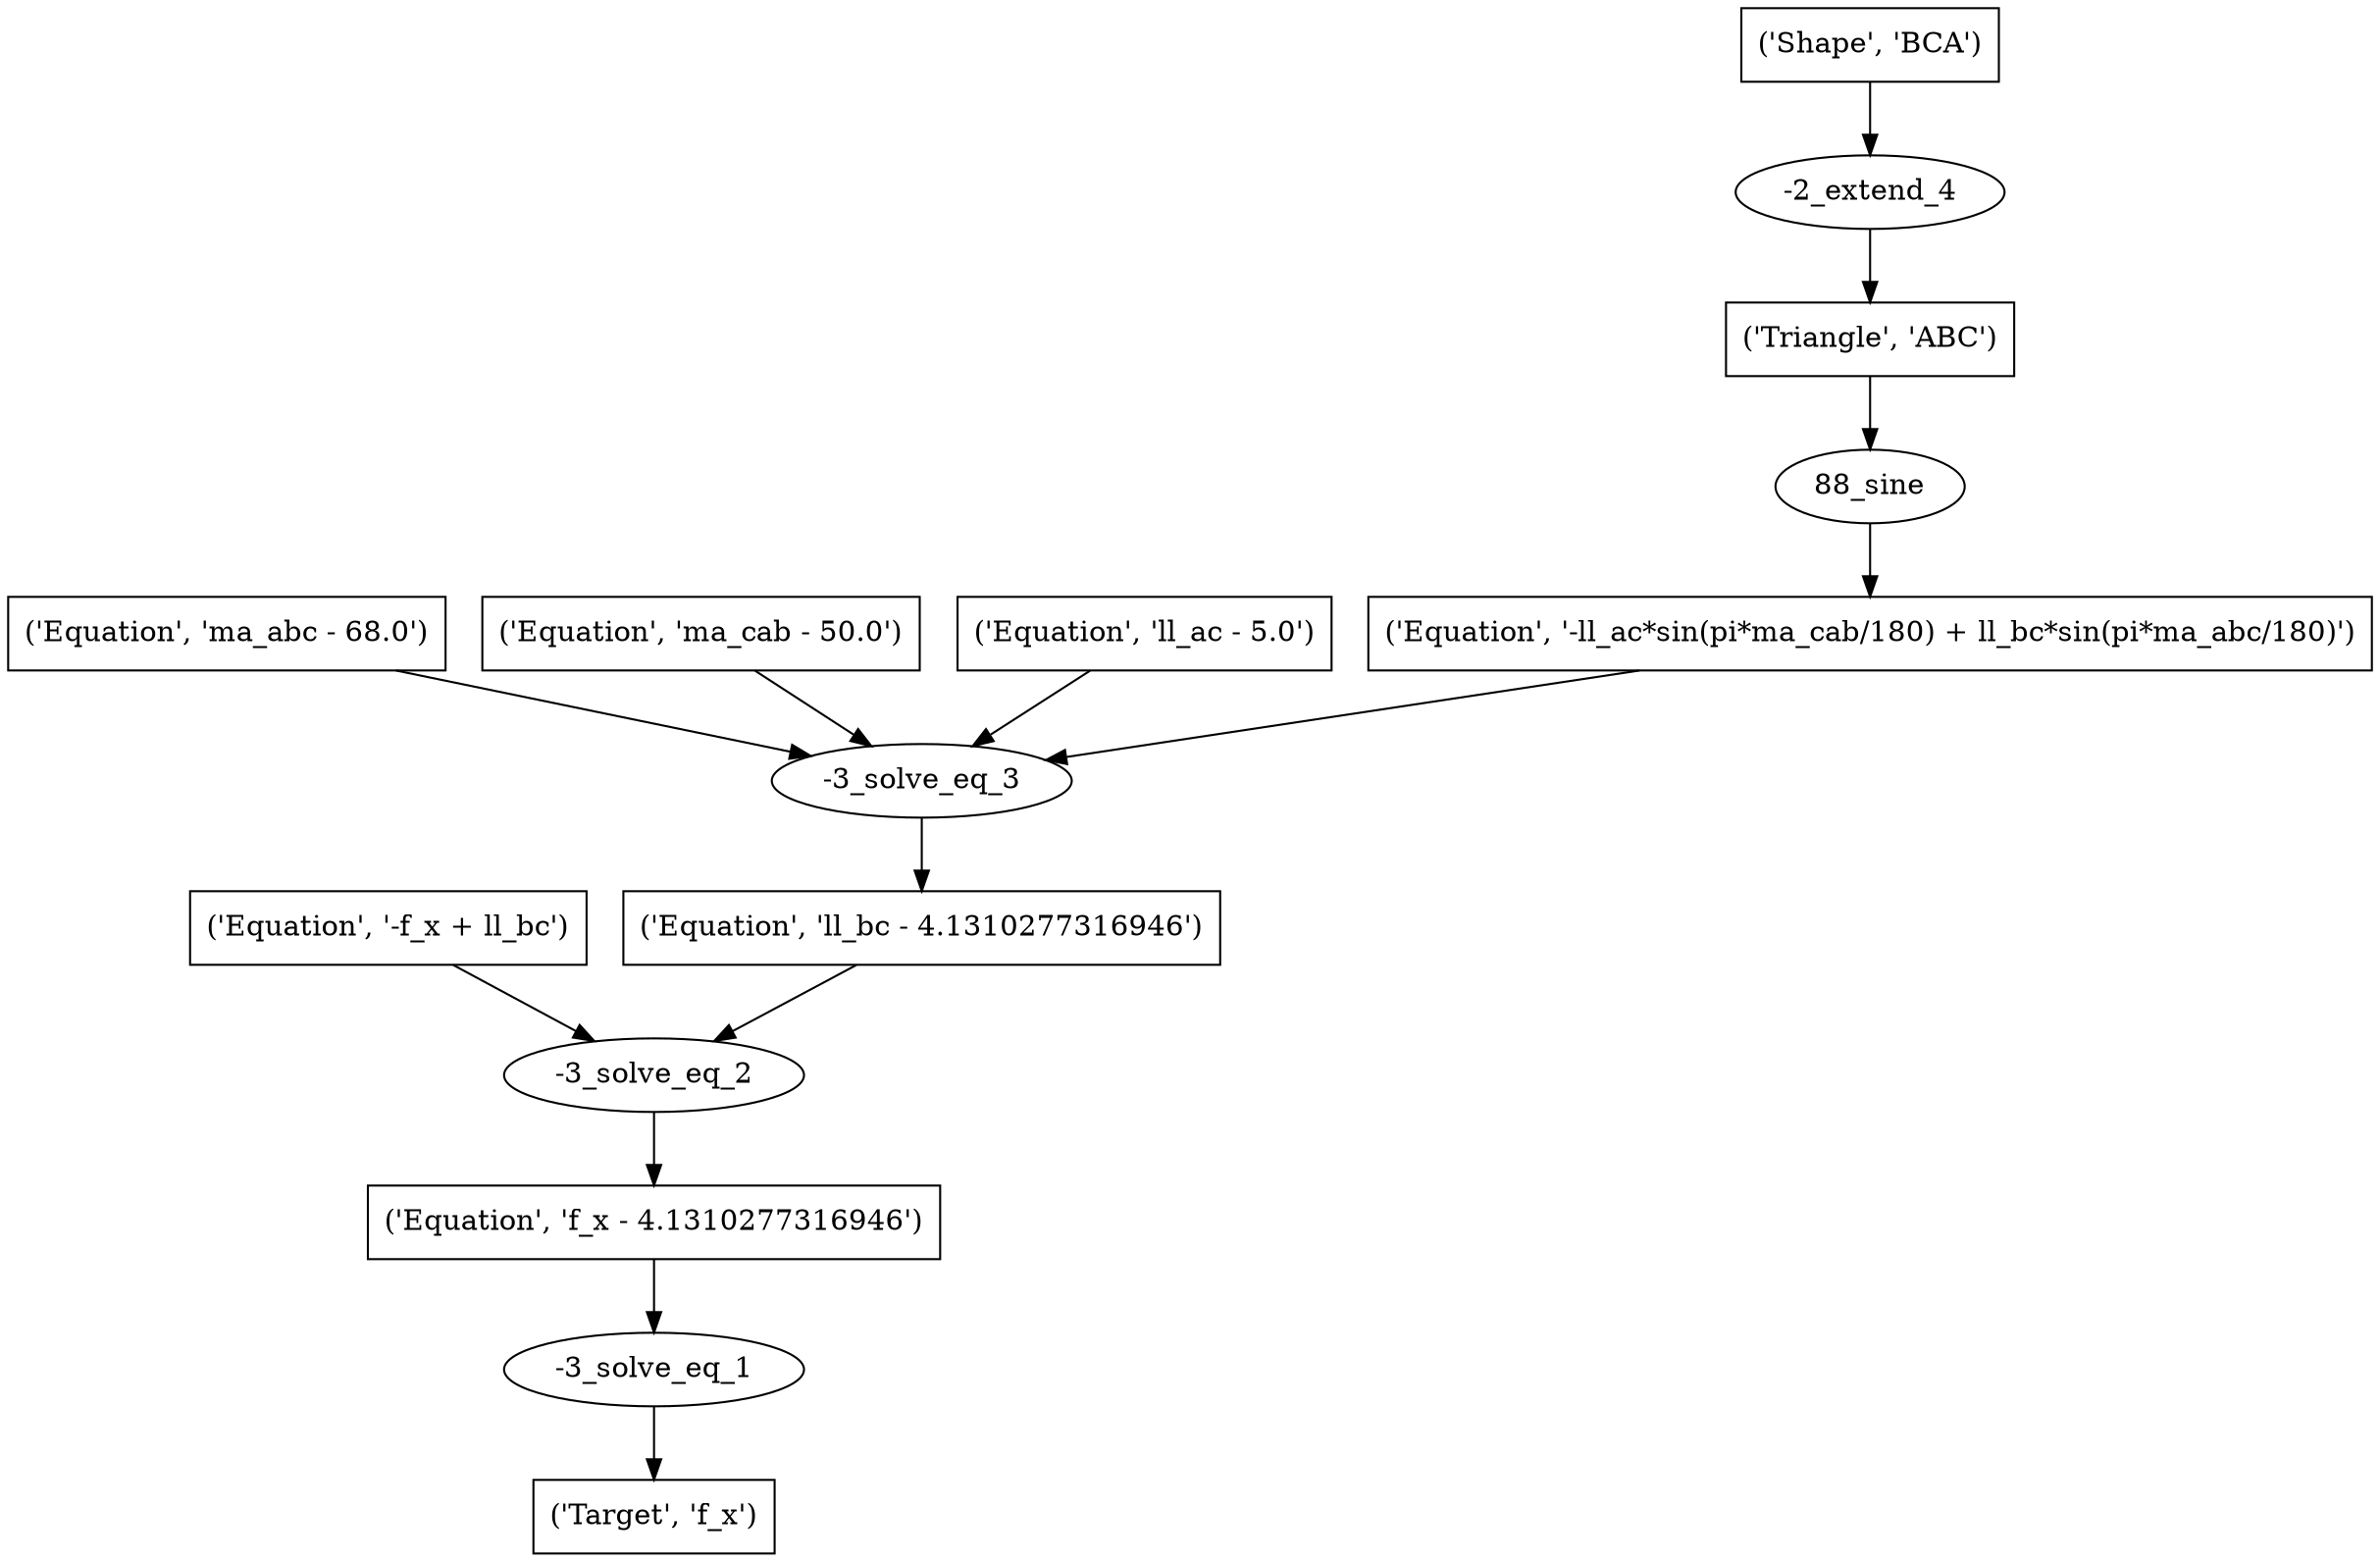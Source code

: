 digraph 43 {
	0 [label="('Target', 'f_x')" shape=box]
	1 [label="-3_solve_eq_1"]
	1 -> 0
	2 [label="('Equation', 'f_x - 4.1310277316946')" shape=box]
	2 -> 1
	3 [label="-3_solve_eq_2"]
	3 -> 2
	4 [label="('Equation', '-f_x + ll_bc')" shape=box]
	4 -> 3
	5 [label="('Equation', 'll_bc - 4.1310277316946')" shape=box]
	5 -> 3
	6 [label="-3_solve_eq_3"]
	6 -> 5
	7 [label="('Equation', 'ma_abc - 68.0')" shape=box]
	7 -> 6
	8 [label="('Equation', 'ma_cab - 50.0')" shape=box]
	8 -> 6
	9 [label="('Equation', 'll_ac - 5.0')" shape=box]
	9 -> 6
	10 [label="('Equation', '-ll_ac*sin(pi*ma_cab/180) + ll_bc*sin(pi*ma_abc/180)')" shape=box]
	10 -> 6
	11 [label="88_sine"]
	11 -> 10
	12 [label="('Triangle', 'ABC')" shape=box]
	12 -> 11
	13 [label="-2_extend_4"]
	13 -> 12
	14 [label="('Shape', 'BCA')" shape=box]
	14 -> 13
}
